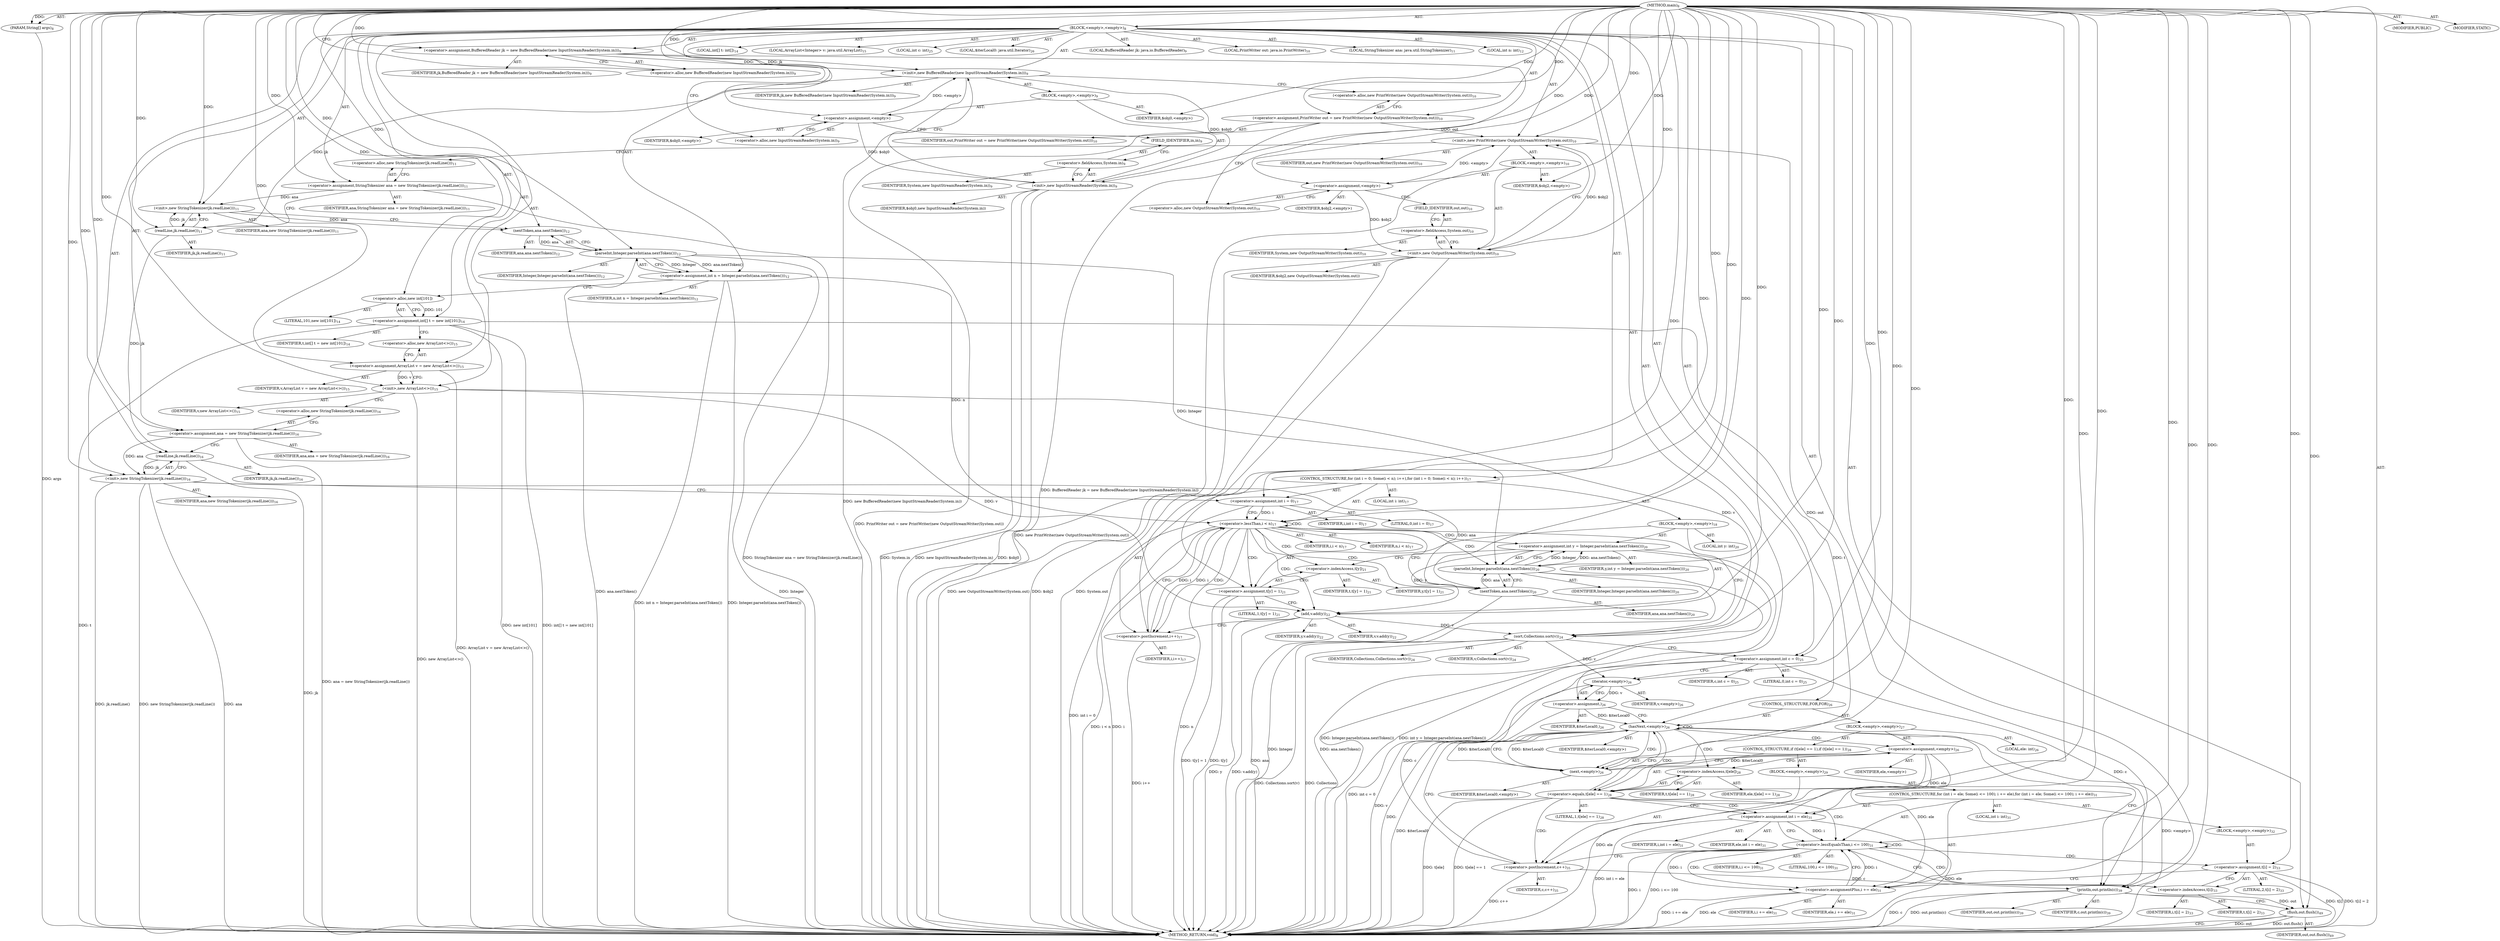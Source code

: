 digraph "main" {  
"26" [label = <(METHOD,main)<SUB>8</SUB>> ]
"27" [label = <(PARAM,String[] args)<SUB>8</SUB>> ]
"28" [label = <(BLOCK,&lt;empty&gt;,&lt;empty&gt;)<SUB>8</SUB>> ]
"4" [label = <(LOCAL,BufferedReader jk: java.io.BufferedReader)<SUB>9</SUB>> ]
"29" [label = <(&lt;operator&gt;.assignment,BufferedReader jk = new BufferedReader(new InputStreamReader(System.in)))<SUB>9</SUB>> ]
"30" [label = <(IDENTIFIER,jk,BufferedReader jk = new BufferedReader(new InputStreamReader(System.in)))<SUB>9</SUB>> ]
"31" [label = <(&lt;operator&gt;.alloc,new BufferedReader(new InputStreamReader(System.in)))<SUB>9</SUB>> ]
"32" [label = <(&lt;init&gt;,new BufferedReader(new InputStreamReader(System.in)))<SUB>9</SUB>> ]
"3" [label = <(IDENTIFIER,jk,new BufferedReader(new InputStreamReader(System.in)))<SUB>9</SUB>> ]
"33" [label = <(BLOCK,&lt;empty&gt;,&lt;empty&gt;)<SUB>9</SUB>> ]
"34" [label = <(&lt;operator&gt;.assignment,&lt;empty&gt;)> ]
"35" [label = <(IDENTIFIER,$obj0,&lt;empty&gt;)> ]
"36" [label = <(&lt;operator&gt;.alloc,new InputStreamReader(System.in))<SUB>9</SUB>> ]
"37" [label = <(&lt;init&gt;,new InputStreamReader(System.in))<SUB>9</SUB>> ]
"38" [label = <(IDENTIFIER,$obj0,new InputStreamReader(System.in))> ]
"39" [label = <(&lt;operator&gt;.fieldAccess,System.in)<SUB>9</SUB>> ]
"40" [label = <(IDENTIFIER,System,new InputStreamReader(System.in))<SUB>9</SUB>> ]
"41" [label = <(FIELD_IDENTIFIER,in,in)<SUB>9</SUB>> ]
"42" [label = <(IDENTIFIER,$obj0,&lt;empty&gt;)> ]
"6" [label = <(LOCAL,PrintWriter out: java.io.PrintWriter)<SUB>10</SUB>> ]
"43" [label = <(&lt;operator&gt;.assignment,PrintWriter out = new PrintWriter(new OutputStreamWriter(System.out)))<SUB>10</SUB>> ]
"44" [label = <(IDENTIFIER,out,PrintWriter out = new PrintWriter(new OutputStreamWriter(System.out)))<SUB>10</SUB>> ]
"45" [label = <(&lt;operator&gt;.alloc,new PrintWriter(new OutputStreamWriter(System.out)))<SUB>10</SUB>> ]
"46" [label = <(&lt;init&gt;,new PrintWriter(new OutputStreamWriter(System.out)))<SUB>10</SUB>> ]
"5" [label = <(IDENTIFIER,out,new PrintWriter(new OutputStreamWriter(System.out)))<SUB>10</SUB>> ]
"47" [label = <(BLOCK,&lt;empty&gt;,&lt;empty&gt;)<SUB>10</SUB>> ]
"48" [label = <(&lt;operator&gt;.assignment,&lt;empty&gt;)> ]
"49" [label = <(IDENTIFIER,$obj2,&lt;empty&gt;)> ]
"50" [label = <(&lt;operator&gt;.alloc,new OutputStreamWriter(System.out))<SUB>10</SUB>> ]
"51" [label = <(&lt;init&gt;,new OutputStreamWriter(System.out))<SUB>10</SUB>> ]
"52" [label = <(IDENTIFIER,$obj2,new OutputStreamWriter(System.out))> ]
"53" [label = <(&lt;operator&gt;.fieldAccess,System.out)<SUB>10</SUB>> ]
"54" [label = <(IDENTIFIER,System,new OutputStreamWriter(System.out))<SUB>10</SUB>> ]
"55" [label = <(FIELD_IDENTIFIER,out,out)<SUB>10</SUB>> ]
"56" [label = <(IDENTIFIER,$obj2,&lt;empty&gt;)> ]
"8" [label = <(LOCAL,StringTokenizer ana: java.util.StringTokenizer)<SUB>11</SUB>> ]
"57" [label = <(&lt;operator&gt;.assignment,StringTokenizer ana = new StringTokenizer(jk.readLine()))<SUB>11</SUB>> ]
"58" [label = <(IDENTIFIER,ana,StringTokenizer ana = new StringTokenizer(jk.readLine()))<SUB>11</SUB>> ]
"59" [label = <(&lt;operator&gt;.alloc,new StringTokenizer(jk.readLine()))<SUB>11</SUB>> ]
"60" [label = <(&lt;init&gt;,new StringTokenizer(jk.readLine()))<SUB>11</SUB>> ]
"7" [label = <(IDENTIFIER,ana,new StringTokenizer(jk.readLine()))<SUB>11</SUB>> ]
"61" [label = <(readLine,jk.readLine())<SUB>11</SUB>> ]
"62" [label = <(IDENTIFIER,jk,jk.readLine())<SUB>11</SUB>> ]
"63" [label = <(LOCAL,int n: int)<SUB>12</SUB>> ]
"64" [label = <(&lt;operator&gt;.assignment,int n = Integer.parseInt(ana.nextToken()))<SUB>12</SUB>> ]
"65" [label = <(IDENTIFIER,n,int n = Integer.parseInt(ana.nextToken()))<SUB>12</SUB>> ]
"66" [label = <(parseInt,Integer.parseInt(ana.nextToken()))<SUB>12</SUB>> ]
"67" [label = <(IDENTIFIER,Integer,Integer.parseInt(ana.nextToken()))<SUB>12</SUB>> ]
"68" [label = <(nextToken,ana.nextToken())<SUB>12</SUB>> ]
"69" [label = <(IDENTIFIER,ana,ana.nextToken())<SUB>12</SUB>> ]
"70" [label = <(LOCAL,int[] t: int[])<SUB>14</SUB>> ]
"71" [label = <(&lt;operator&gt;.assignment,int[] t = new int[101])<SUB>14</SUB>> ]
"72" [label = <(IDENTIFIER,t,int[] t = new int[101])<SUB>14</SUB>> ]
"73" [label = <(&lt;operator&gt;.alloc,new int[101])> ]
"74" [label = <(LITERAL,101,new int[101])<SUB>14</SUB>> ]
"10" [label = <(LOCAL,ArrayList&lt;Integer&gt; v: java.util.ArrayList)<SUB>15</SUB>> ]
"75" [label = <(&lt;operator&gt;.assignment,ArrayList v = new ArrayList&lt;&gt;())<SUB>15</SUB>> ]
"76" [label = <(IDENTIFIER,v,ArrayList v = new ArrayList&lt;&gt;())<SUB>15</SUB>> ]
"77" [label = <(&lt;operator&gt;.alloc,new ArrayList&lt;&gt;())<SUB>15</SUB>> ]
"78" [label = <(&lt;init&gt;,new ArrayList&lt;&gt;())<SUB>15</SUB>> ]
"9" [label = <(IDENTIFIER,v,new ArrayList&lt;&gt;())<SUB>15</SUB>> ]
"79" [label = <(&lt;operator&gt;.assignment,ana = new StringTokenizer(jk.readLine()))<SUB>16</SUB>> ]
"80" [label = <(IDENTIFIER,ana,ana = new StringTokenizer(jk.readLine()))<SUB>16</SUB>> ]
"81" [label = <(&lt;operator&gt;.alloc,new StringTokenizer(jk.readLine()))<SUB>16</SUB>> ]
"82" [label = <(&lt;init&gt;,new StringTokenizer(jk.readLine()))<SUB>16</SUB>> ]
"11" [label = <(IDENTIFIER,ana,new StringTokenizer(jk.readLine()))<SUB>16</SUB>> ]
"83" [label = <(readLine,jk.readLine())<SUB>16</SUB>> ]
"84" [label = <(IDENTIFIER,jk,jk.readLine())<SUB>16</SUB>> ]
"85" [label = <(CONTROL_STRUCTURE,for (int i = 0; Some(i &lt; n); i++),for (int i = 0; Some(i &lt; n); i++))<SUB>17</SUB>> ]
"86" [label = <(LOCAL,int i: int)<SUB>17</SUB>> ]
"87" [label = <(&lt;operator&gt;.assignment,int i = 0)<SUB>17</SUB>> ]
"88" [label = <(IDENTIFIER,i,int i = 0)<SUB>17</SUB>> ]
"89" [label = <(LITERAL,0,int i = 0)<SUB>17</SUB>> ]
"90" [label = <(&lt;operator&gt;.lessThan,i &lt; n)<SUB>17</SUB>> ]
"91" [label = <(IDENTIFIER,i,i &lt; n)<SUB>17</SUB>> ]
"92" [label = <(IDENTIFIER,n,i &lt; n)<SUB>17</SUB>> ]
"93" [label = <(&lt;operator&gt;.postIncrement,i++)<SUB>17</SUB>> ]
"94" [label = <(IDENTIFIER,i,i++)<SUB>17</SUB>> ]
"95" [label = <(BLOCK,&lt;empty&gt;,&lt;empty&gt;)<SUB>18</SUB>> ]
"96" [label = <(LOCAL,int y: int)<SUB>20</SUB>> ]
"97" [label = <(&lt;operator&gt;.assignment,int y = Integer.parseInt(ana.nextToken()))<SUB>20</SUB>> ]
"98" [label = <(IDENTIFIER,y,int y = Integer.parseInt(ana.nextToken()))<SUB>20</SUB>> ]
"99" [label = <(parseInt,Integer.parseInt(ana.nextToken()))<SUB>20</SUB>> ]
"100" [label = <(IDENTIFIER,Integer,Integer.parseInt(ana.nextToken()))<SUB>20</SUB>> ]
"101" [label = <(nextToken,ana.nextToken())<SUB>20</SUB>> ]
"102" [label = <(IDENTIFIER,ana,ana.nextToken())<SUB>20</SUB>> ]
"103" [label = <(&lt;operator&gt;.assignment,t[y] = 1)<SUB>21</SUB>> ]
"104" [label = <(&lt;operator&gt;.indexAccess,t[y])<SUB>21</SUB>> ]
"105" [label = <(IDENTIFIER,t,t[y] = 1)<SUB>21</SUB>> ]
"106" [label = <(IDENTIFIER,y,t[y] = 1)<SUB>21</SUB>> ]
"107" [label = <(LITERAL,1,t[y] = 1)<SUB>21</SUB>> ]
"108" [label = <(add,v.add(y))<SUB>22</SUB>> ]
"109" [label = <(IDENTIFIER,v,v.add(y))<SUB>22</SUB>> ]
"110" [label = <(IDENTIFIER,y,v.add(y))<SUB>22</SUB>> ]
"111" [label = <(sort,Collections.sort(v))<SUB>24</SUB>> ]
"112" [label = <(IDENTIFIER,Collections,Collections.sort(v))<SUB>24</SUB>> ]
"113" [label = <(IDENTIFIER,v,Collections.sort(v))<SUB>24</SUB>> ]
"114" [label = <(LOCAL,int c: int)<SUB>25</SUB>> ]
"115" [label = <(&lt;operator&gt;.assignment,int c = 0)<SUB>25</SUB>> ]
"116" [label = <(IDENTIFIER,c,int c = 0)<SUB>25</SUB>> ]
"117" [label = <(LITERAL,0,int c = 0)<SUB>25</SUB>> ]
"118" [label = <(LOCAL,$iterLocal0: java.util.Iterator)<SUB>26</SUB>> ]
"119" [label = <(&lt;operator&gt;.assignment,)<SUB>26</SUB>> ]
"120" [label = <(IDENTIFIER,$iterLocal0,)<SUB>26</SUB>> ]
"121" [label = <(iterator,&lt;empty&gt;)<SUB>26</SUB>> ]
"122" [label = <(IDENTIFIER,v,&lt;empty&gt;)<SUB>26</SUB>> ]
"123" [label = <(CONTROL_STRUCTURE,FOR,FOR)<SUB>26</SUB>> ]
"124" [label = <(hasNext,&lt;empty&gt;)<SUB>26</SUB>> ]
"125" [label = <(IDENTIFIER,$iterLocal0,&lt;empty&gt;)> ]
"126" [label = <(BLOCK,&lt;empty&gt;,&lt;empty&gt;)<SUB>27</SUB>> ]
"127" [label = <(LOCAL,ele: int)<SUB>26</SUB>> ]
"128" [label = <(&lt;operator&gt;.assignment,&lt;empty&gt;)<SUB>26</SUB>> ]
"129" [label = <(IDENTIFIER,ele,&lt;empty&gt;)> ]
"130" [label = <(next,&lt;empty&gt;)<SUB>26</SUB>> ]
"131" [label = <(IDENTIFIER,$iterLocal0,&lt;empty&gt;)> ]
"132" [label = <(CONTROL_STRUCTURE,if (t[ele] == 1),if (t[ele] == 1))<SUB>28</SUB>> ]
"133" [label = <(&lt;operator&gt;.equals,t[ele] == 1)<SUB>28</SUB>> ]
"134" [label = <(&lt;operator&gt;.indexAccess,t[ele])<SUB>28</SUB>> ]
"135" [label = <(IDENTIFIER,t,t[ele] == 1)<SUB>28</SUB>> ]
"136" [label = <(IDENTIFIER,ele,t[ele] == 1)<SUB>28</SUB>> ]
"137" [label = <(LITERAL,1,t[ele] == 1)<SUB>28</SUB>> ]
"138" [label = <(BLOCK,&lt;empty&gt;,&lt;empty&gt;)<SUB>29</SUB>> ]
"139" [label = <(CONTROL_STRUCTURE,for (int i = ele; Some(i &lt;= 100); i += ele),for (int i = ele; Some(i &lt;= 100); i += ele))<SUB>31</SUB>> ]
"140" [label = <(LOCAL,int i: int)<SUB>31</SUB>> ]
"141" [label = <(&lt;operator&gt;.assignment,int i = ele)<SUB>31</SUB>> ]
"142" [label = <(IDENTIFIER,i,int i = ele)<SUB>31</SUB>> ]
"143" [label = <(IDENTIFIER,ele,int i = ele)<SUB>31</SUB>> ]
"144" [label = <(&lt;operator&gt;.lessEqualsThan,i &lt;= 100)<SUB>31</SUB>> ]
"145" [label = <(IDENTIFIER,i,i &lt;= 100)<SUB>31</SUB>> ]
"146" [label = <(LITERAL,100,i &lt;= 100)<SUB>31</SUB>> ]
"147" [label = <(&lt;operator&gt;.assignmentPlus,i += ele)<SUB>31</SUB>> ]
"148" [label = <(IDENTIFIER,i,i += ele)<SUB>31</SUB>> ]
"149" [label = <(IDENTIFIER,ele,i += ele)<SUB>31</SUB>> ]
"150" [label = <(BLOCK,&lt;empty&gt;,&lt;empty&gt;)<SUB>32</SUB>> ]
"151" [label = <(&lt;operator&gt;.assignment,t[i] = 2)<SUB>33</SUB>> ]
"152" [label = <(&lt;operator&gt;.indexAccess,t[i])<SUB>33</SUB>> ]
"153" [label = <(IDENTIFIER,t,t[i] = 2)<SUB>33</SUB>> ]
"154" [label = <(IDENTIFIER,i,t[i] = 2)<SUB>33</SUB>> ]
"155" [label = <(LITERAL,2,t[i] = 2)<SUB>33</SUB>> ]
"156" [label = <(&lt;operator&gt;.postIncrement,c++)<SUB>35</SUB>> ]
"157" [label = <(IDENTIFIER,c,c++)<SUB>35</SUB>> ]
"158" [label = <(println,out.println(c))<SUB>39</SUB>> ]
"159" [label = <(IDENTIFIER,out,out.println(c))<SUB>39</SUB>> ]
"160" [label = <(IDENTIFIER,c,out.println(c))<SUB>39</SUB>> ]
"161" [label = <(flush,out.flush())<SUB>49</SUB>> ]
"162" [label = <(IDENTIFIER,out,out.flush())<SUB>49</SUB>> ]
"163" [label = <(MODIFIER,PUBLIC)> ]
"164" [label = <(MODIFIER,STATIC)> ]
"165" [label = <(METHOD_RETURN,void)<SUB>8</SUB>> ]
  "26" -> "27"  [ label = "AST: "] 
  "26" -> "28"  [ label = "AST: "] 
  "26" -> "163"  [ label = "AST: "] 
  "26" -> "164"  [ label = "AST: "] 
  "26" -> "165"  [ label = "AST: "] 
  "28" -> "4"  [ label = "AST: "] 
  "28" -> "29"  [ label = "AST: "] 
  "28" -> "32"  [ label = "AST: "] 
  "28" -> "6"  [ label = "AST: "] 
  "28" -> "43"  [ label = "AST: "] 
  "28" -> "46"  [ label = "AST: "] 
  "28" -> "8"  [ label = "AST: "] 
  "28" -> "57"  [ label = "AST: "] 
  "28" -> "60"  [ label = "AST: "] 
  "28" -> "63"  [ label = "AST: "] 
  "28" -> "64"  [ label = "AST: "] 
  "28" -> "70"  [ label = "AST: "] 
  "28" -> "71"  [ label = "AST: "] 
  "28" -> "10"  [ label = "AST: "] 
  "28" -> "75"  [ label = "AST: "] 
  "28" -> "78"  [ label = "AST: "] 
  "28" -> "79"  [ label = "AST: "] 
  "28" -> "82"  [ label = "AST: "] 
  "28" -> "85"  [ label = "AST: "] 
  "28" -> "111"  [ label = "AST: "] 
  "28" -> "114"  [ label = "AST: "] 
  "28" -> "115"  [ label = "AST: "] 
  "28" -> "118"  [ label = "AST: "] 
  "28" -> "119"  [ label = "AST: "] 
  "28" -> "123"  [ label = "AST: "] 
  "28" -> "158"  [ label = "AST: "] 
  "28" -> "161"  [ label = "AST: "] 
  "29" -> "30"  [ label = "AST: "] 
  "29" -> "31"  [ label = "AST: "] 
  "32" -> "3"  [ label = "AST: "] 
  "32" -> "33"  [ label = "AST: "] 
  "33" -> "34"  [ label = "AST: "] 
  "33" -> "37"  [ label = "AST: "] 
  "33" -> "42"  [ label = "AST: "] 
  "34" -> "35"  [ label = "AST: "] 
  "34" -> "36"  [ label = "AST: "] 
  "37" -> "38"  [ label = "AST: "] 
  "37" -> "39"  [ label = "AST: "] 
  "39" -> "40"  [ label = "AST: "] 
  "39" -> "41"  [ label = "AST: "] 
  "43" -> "44"  [ label = "AST: "] 
  "43" -> "45"  [ label = "AST: "] 
  "46" -> "5"  [ label = "AST: "] 
  "46" -> "47"  [ label = "AST: "] 
  "47" -> "48"  [ label = "AST: "] 
  "47" -> "51"  [ label = "AST: "] 
  "47" -> "56"  [ label = "AST: "] 
  "48" -> "49"  [ label = "AST: "] 
  "48" -> "50"  [ label = "AST: "] 
  "51" -> "52"  [ label = "AST: "] 
  "51" -> "53"  [ label = "AST: "] 
  "53" -> "54"  [ label = "AST: "] 
  "53" -> "55"  [ label = "AST: "] 
  "57" -> "58"  [ label = "AST: "] 
  "57" -> "59"  [ label = "AST: "] 
  "60" -> "7"  [ label = "AST: "] 
  "60" -> "61"  [ label = "AST: "] 
  "61" -> "62"  [ label = "AST: "] 
  "64" -> "65"  [ label = "AST: "] 
  "64" -> "66"  [ label = "AST: "] 
  "66" -> "67"  [ label = "AST: "] 
  "66" -> "68"  [ label = "AST: "] 
  "68" -> "69"  [ label = "AST: "] 
  "71" -> "72"  [ label = "AST: "] 
  "71" -> "73"  [ label = "AST: "] 
  "73" -> "74"  [ label = "AST: "] 
  "75" -> "76"  [ label = "AST: "] 
  "75" -> "77"  [ label = "AST: "] 
  "78" -> "9"  [ label = "AST: "] 
  "79" -> "80"  [ label = "AST: "] 
  "79" -> "81"  [ label = "AST: "] 
  "82" -> "11"  [ label = "AST: "] 
  "82" -> "83"  [ label = "AST: "] 
  "83" -> "84"  [ label = "AST: "] 
  "85" -> "86"  [ label = "AST: "] 
  "85" -> "87"  [ label = "AST: "] 
  "85" -> "90"  [ label = "AST: "] 
  "85" -> "93"  [ label = "AST: "] 
  "85" -> "95"  [ label = "AST: "] 
  "87" -> "88"  [ label = "AST: "] 
  "87" -> "89"  [ label = "AST: "] 
  "90" -> "91"  [ label = "AST: "] 
  "90" -> "92"  [ label = "AST: "] 
  "93" -> "94"  [ label = "AST: "] 
  "95" -> "96"  [ label = "AST: "] 
  "95" -> "97"  [ label = "AST: "] 
  "95" -> "103"  [ label = "AST: "] 
  "95" -> "108"  [ label = "AST: "] 
  "97" -> "98"  [ label = "AST: "] 
  "97" -> "99"  [ label = "AST: "] 
  "99" -> "100"  [ label = "AST: "] 
  "99" -> "101"  [ label = "AST: "] 
  "101" -> "102"  [ label = "AST: "] 
  "103" -> "104"  [ label = "AST: "] 
  "103" -> "107"  [ label = "AST: "] 
  "104" -> "105"  [ label = "AST: "] 
  "104" -> "106"  [ label = "AST: "] 
  "108" -> "109"  [ label = "AST: "] 
  "108" -> "110"  [ label = "AST: "] 
  "111" -> "112"  [ label = "AST: "] 
  "111" -> "113"  [ label = "AST: "] 
  "115" -> "116"  [ label = "AST: "] 
  "115" -> "117"  [ label = "AST: "] 
  "119" -> "120"  [ label = "AST: "] 
  "119" -> "121"  [ label = "AST: "] 
  "121" -> "122"  [ label = "AST: "] 
  "123" -> "124"  [ label = "AST: "] 
  "123" -> "126"  [ label = "AST: "] 
  "124" -> "125"  [ label = "AST: "] 
  "126" -> "127"  [ label = "AST: "] 
  "126" -> "128"  [ label = "AST: "] 
  "126" -> "132"  [ label = "AST: "] 
  "128" -> "129"  [ label = "AST: "] 
  "128" -> "130"  [ label = "AST: "] 
  "130" -> "131"  [ label = "AST: "] 
  "132" -> "133"  [ label = "AST: "] 
  "132" -> "138"  [ label = "AST: "] 
  "133" -> "134"  [ label = "AST: "] 
  "133" -> "137"  [ label = "AST: "] 
  "134" -> "135"  [ label = "AST: "] 
  "134" -> "136"  [ label = "AST: "] 
  "138" -> "139"  [ label = "AST: "] 
  "138" -> "156"  [ label = "AST: "] 
  "139" -> "140"  [ label = "AST: "] 
  "139" -> "141"  [ label = "AST: "] 
  "139" -> "144"  [ label = "AST: "] 
  "139" -> "147"  [ label = "AST: "] 
  "139" -> "150"  [ label = "AST: "] 
  "141" -> "142"  [ label = "AST: "] 
  "141" -> "143"  [ label = "AST: "] 
  "144" -> "145"  [ label = "AST: "] 
  "144" -> "146"  [ label = "AST: "] 
  "147" -> "148"  [ label = "AST: "] 
  "147" -> "149"  [ label = "AST: "] 
  "150" -> "151"  [ label = "AST: "] 
  "151" -> "152"  [ label = "AST: "] 
  "151" -> "155"  [ label = "AST: "] 
  "152" -> "153"  [ label = "AST: "] 
  "152" -> "154"  [ label = "AST: "] 
  "156" -> "157"  [ label = "AST: "] 
  "158" -> "159"  [ label = "AST: "] 
  "158" -> "160"  [ label = "AST: "] 
  "161" -> "162"  [ label = "AST: "] 
  "29" -> "36"  [ label = "CFG: "] 
  "32" -> "45"  [ label = "CFG: "] 
  "43" -> "50"  [ label = "CFG: "] 
  "46" -> "59"  [ label = "CFG: "] 
  "57" -> "61"  [ label = "CFG: "] 
  "60" -> "68"  [ label = "CFG: "] 
  "64" -> "73"  [ label = "CFG: "] 
  "71" -> "77"  [ label = "CFG: "] 
  "75" -> "78"  [ label = "CFG: "] 
  "78" -> "81"  [ label = "CFG: "] 
  "79" -> "83"  [ label = "CFG: "] 
  "82" -> "87"  [ label = "CFG: "] 
  "111" -> "115"  [ label = "CFG: "] 
  "115" -> "121"  [ label = "CFG: "] 
  "119" -> "124"  [ label = "CFG: "] 
  "158" -> "161"  [ label = "CFG: "] 
  "161" -> "165"  [ label = "CFG: "] 
  "31" -> "29"  [ label = "CFG: "] 
  "45" -> "43"  [ label = "CFG: "] 
  "59" -> "57"  [ label = "CFG: "] 
  "61" -> "60"  [ label = "CFG: "] 
  "66" -> "64"  [ label = "CFG: "] 
  "73" -> "71"  [ label = "CFG: "] 
  "77" -> "75"  [ label = "CFG: "] 
  "81" -> "79"  [ label = "CFG: "] 
  "83" -> "82"  [ label = "CFG: "] 
  "87" -> "90"  [ label = "CFG: "] 
  "90" -> "101"  [ label = "CFG: "] 
  "90" -> "111"  [ label = "CFG: "] 
  "93" -> "90"  [ label = "CFG: "] 
  "121" -> "119"  [ label = "CFG: "] 
  "124" -> "130"  [ label = "CFG: "] 
  "124" -> "158"  [ label = "CFG: "] 
  "34" -> "41"  [ label = "CFG: "] 
  "37" -> "32"  [ label = "CFG: "] 
  "48" -> "55"  [ label = "CFG: "] 
  "51" -> "46"  [ label = "CFG: "] 
  "68" -> "66"  [ label = "CFG: "] 
  "97" -> "104"  [ label = "CFG: "] 
  "103" -> "108"  [ label = "CFG: "] 
  "108" -> "93"  [ label = "CFG: "] 
  "128" -> "134"  [ label = "CFG: "] 
  "36" -> "34"  [ label = "CFG: "] 
  "39" -> "37"  [ label = "CFG: "] 
  "50" -> "48"  [ label = "CFG: "] 
  "53" -> "51"  [ label = "CFG: "] 
  "99" -> "97"  [ label = "CFG: "] 
  "104" -> "103"  [ label = "CFG: "] 
  "130" -> "128"  [ label = "CFG: "] 
  "133" -> "124"  [ label = "CFG: "] 
  "133" -> "141"  [ label = "CFG: "] 
  "41" -> "39"  [ label = "CFG: "] 
  "55" -> "53"  [ label = "CFG: "] 
  "101" -> "99"  [ label = "CFG: "] 
  "134" -> "133"  [ label = "CFG: "] 
  "156" -> "124"  [ label = "CFG: "] 
  "141" -> "144"  [ label = "CFG: "] 
  "144" -> "152"  [ label = "CFG: "] 
  "144" -> "156"  [ label = "CFG: "] 
  "147" -> "144"  [ label = "CFG: "] 
  "151" -> "147"  [ label = "CFG: "] 
  "152" -> "151"  [ label = "CFG: "] 
  "26" -> "31"  [ label = "CFG: "] 
  "27" -> "165"  [ label = "DDG: args"] 
  "29" -> "165"  [ label = "DDG: BufferedReader jk = new BufferedReader(new InputStreamReader(System.in))"] 
  "37" -> "165"  [ label = "DDG: $obj0"] 
  "37" -> "165"  [ label = "DDG: System.in"] 
  "37" -> "165"  [ label = "DDG: new InputStreamReader(System.in)"] 
  "32" -> "165"  [ label = "DDG: new BufferedReader(new InputStreamReader(System.in))"] 
  "43" -> "165"  [ label = "DDG: PrintWriter out = new PrintWriter(new OutputStreamWriter(System.out))"] 
  "51" -> "165"  [ label = "DDG: $obj2"] 
  "51" -> "165"  [ label = "DDG: System.out"] 
  "51" -> "165"  [ label = "DDG: new OutputStreamWriter(System.out)"] 
  "46" -> "165"  [ label = "DDG: new PrintWriter(new OutputStreamWriter(System.out))"] 
  "57" -> "165"  [ label = "DDG: StringTokenizer ana = new StringTokenizer(jk.readLine())"] 
  "66" -> "165"  [ label = "DDG: Integer"] 
  "66" -> "165"  [ label = "DDG: ana.nextToken()"] 
  "64" -> "165"  [ label = "DDG: Integer.parseInt(ana.nextToken())"] 
  "64" -> "165"  [ label = "DDG: int n = Integer.parseInt(ana.nextToken())"] 
  "71" -> "165"  [ label = "DDG: t"] 
  "71" -> "165"  [ label = "DDG: new int[101]"] 
  "71" -> "165"  [ label = "DDG: int[] t = new int[101]"] 
  "75" -> "165"  [ label = "DDG: ArrayList v = new ArrayList&lt;&gt;()"] 
  "78" -> "165"  [ label = "DDG: new ArrayList&lt;&gt;()"] 
  "79" -> "165"  [ label = "DDG: ana = new StringTokenizer(jk.readLine())"] 
  "82" -> "165"  [ label = "DDG: ana"] 
  "83" -> "165"  [ label = "DDG: jk"] 
  "82" -> "165"  [ label = "DDG: jk.readLine()"] 
  "82" -> "165"  [ label = "DDG: new StringTokenizer(jk.readLine())"] 
  "87" -> "165"  [ label = "DDG: int i = 0"] 
  "90" -> "165"  [ label = "DDG: i"] 
  "90" -> "165"  [ label = "DDG: n"] 
  "90" -> "165"  [ label = "DDG: i &lt; n"] 
  "111" -> "165"  [ label = "DDG: Collections.sort(v)"] 
  "115" -> "165"  [ label = "DDG: int c = 0"] 
  "121" -> "165"  [ label = "DDG: v"] 
  "119" -> "165"  [ label = "DDG: "] 
  "124" -> "165"  [ label = "DDG: $iterLocal0"] 
  "124" -> "165"  [ label = "DDG: &lt;empty&gt;"] 
  "158" -> "165"  [ label = "DDG: c"] 
  "158" -> "165"  [ label = "DDG: out.println(c)"] 
  "161" -> "165"  [ label = "DDG: out"] 
  "161" -> "165"  [ label = "DDG: out.flush()"] 
  "128" -> "165"  [ label = "DDG: ele"] 
  "133" -> "165"  [ label = "DDG: t[ele]"] 
  "133" -> "165"  [ label = "DDG: t[ele] == 1"] 
  "141" -> "165"  [ label = "DDG: ele"] 
  "141" -> "165"  [ label = "DDG: int i = ele"] 
  "144" -> "165"  [ label = "DDG: i"] 
  "144" -> "165"  [ label = "DDG: i &lt;= 100"] 
  "156" -> "165"  [ label = "DDG: c++"] 
  "151" -> "165"  [ label = "DDG: t[i]"] 
  "151" -> "165"  [ label = "DDG: t[i] = 2"] 
  "147" -> "165"  [ label = "DDG: ele"] 
  "147" -> "165"  [ label = "DDG: i += ele"] 
  "99" -> "165"  [ label = "DDG: Integer"] 
  "101" -> "165"  [ label = "DDG: ana"] 
  "99" -> "165"  [ label = "DDG: ana.nextToken()"] 
  "97" -> "165"  [ label = "DDG: Integer.parseInt(ana.nextToken())"] 
  "97" -> "165"  [ label = "DDG: int y = Integer.parseInt(ana.nextToken())"] 
  "103" -> "165"  [ label = "DDG: t[y]"] 
  "103" -> "165"  [ label = "DDG: t[y] = 1"] 
  "108" -> "165"  [ label = "DDG: y"] 
  "108" -> "165"  [ label = "DDG: v.add(y)"] 
  "93" -> "165"  [ label = "DDG: i++"] 
  "111" -> "165"  [ label = "DDG: Collections"] 
  "26" -> "27"  [ label = "DDG: "] 
  "26" -> "29"  [ label = "DDG: "] 
  "26" -> "43"  [ label = "DDG: "] 
  "26" -> "57"  [ label = "DDG: "] 
  "66" -> "64"  [ label = "DDG: Integer"] 
  "66" -> "64"  [ label = "DDG: ana.nextToken()"] 
  "73" -> "71"  [ label = "DDG: 101"] 
  "26" -> "75"  [ label = "DDG: "] 
  "26" -> "79"  [ label = "DDG: "] 
  "26" -> "115"  [ label = "DDG: "] 
  "121" -> "119"  [ label = "DDG: v"] 
  "29" -> "32"  [ label = "DDG: jk"] 
  "26" -> "32"  [ label = "DDG: "] 
  "34" -> "32"  [ label = "DDG: &lt;empty&gt;"] 
  "37" -> "32"  [ label = "DDG: $obj0"] 
  "43" -> "46"  [ label = "DDG: out"] 
  "26" -> "46"  [ label = "DDG: "] 
  "48" -> "46"  [ label = "DDG: &lt;empty&gt;"] 
  "51" -> "46"  [ label = "DDG: $obj2"] 
  "57" -> "60"  [ label = "DDG: ana"] 
  "26" -> "60"  [ label = "DDG: "] 
  "61" -> "60"  [ label = "DDG: jk"] 
  "75" -> "78"  [ label = "DDG: v"] 
  "26" -> "78"  [ label = "DDG: "] 
  "79" -> "82"  [ label = "DDG: ana"] 
  "26" -> "82"  [ label = "DDG: "] 
  "83" -> "82"  [ label = "DDG: jk"] 
  "26" -> "87"  [ label = "DDG: "] 
  "26" -> "111"  [ label = "DDG: "] 
  "78" -> "111"  [ label = "DDG: v"] 
  "108" -> "111"  [ label = "DDG: v"] 
  "46" -> "158"  [ label = "DDG: out"] 
  "26" -> "158"  [ label = "DDG: "] 
  "115" -> "158"  [ label = "DDG: c"] 
  "156" -> "158"  [ label = "DDG: c"] 
  "158" -> "161"  [ label = "DDG: out"] 
  "26" -> "161"  [ label = "DDG: "] 
  "26" -> "34"  [ label = "DDG: "] 
  "26" -> "42"  [ label = "DDG: "] 
  "26" -> "48"  [ label = "DDG: "] 
  "26" -> "56"  [ label = "DDG: "] 
  "32" -> "61"  [ label = "DDG: jk"] 
  "26" -> "61"  [ label = "DDG: "] 
  "26" -> "66"  [ label = "DDG: "] 
  "68" -> "66"  [ label = "DDG: ana"] 
  "26" -> "73"  [ label = "DDG: "] 
  "61" -> "83"  [ label = "DDG: jk"] 
  "26" -> "83"  [ label = "DDG: "] 
  "87" -> "90"  [ label = "DDG: i"] 
  "93" -> "90"  [ label = "DDG: i"] 
  "26" -> "90"  [ label = "DDG: "] 
  "64" -> "90"  [ label = "DDG: n"] 
  "90" -> "93"  [ label = "DDG: i"] 
  "26" -> "93"  [ label = "DDG: "] 
  "99" -> "97"  [ label = "DDG: Integer"] 
  "99" -> "97"  [ label = "DDG: ana.nextToken()"] 
  "26" -> "103"  [ label = "DDG: "] 
  "111" -> "121"  [ label = "DDG: v"] 
  "26" -> "121"  [ label = "DDG: "] 
  "119" -> "124"  [ label = "DDG: $iterLocal0"] 
  "130" -> "124"  [ label = "DDG: $iterLocal0"] 
  "26" -> "124"  [ label = "DDG: "] 
  "130" -> "128"  [ label = "DDG: $iterLocal0"] 
  "34" -> "37"  [ label = "DDG: $obj0"] 
  "26" -> "37"  [ label = "DDG: "] 
  "48" -> "51"  [ label = "DDG: $obj2"] 
  "26" -> "51"  [ label = "DDG: "] 
  "60" -> "68"  [ label = "DDG: ana"] 
  "26" -> "68"  [ label = "DDG: "] 
  "78" -> "108"  [ label = "DDG: v"] 
  "26" -> "108"  [ label = "DDG: "] 
  "97" -> "108"  [ label = "DDG: y"] 
  "66" -> "99"  [ label = "DDG: Integer"] 
  "26" -> "99"  [ label = "DDG: "] 
  "101" -> "99"  [ label = "DDG: ana"] 
  "124" -> "130"  [ label = "DDG: $iterLocal0"] 
  "26" -> "130"  [ label = "DDG: "] 
  "71" -> "133"  [ label = "DDG: t"] 
  "26" -> "133"  [ label = "DDG: "] 
  "82" -> "101"  [ label = "DDG: ana"] 
  "26" -> "101"  [ label = "DDG: "] 
  "128" -> "141"  [ label = "DDG: ele"] 
  "26" -> "141"  [ label = "DDG: "] 
  "26" -> "147"  [ label = "DDG: "] 
  "128" -> "147"  [ label = "DDG: ele"] 
  "115" -> "156"  [ label = "DDG: c"] 
  "26" -> "156"  [ label = "DDG: "] 
  "141" -> "144"  [ label = "DDG: i"] 
  "147" -> "144"  [ label = "DDG: i"] 
  "26" -> "144"  [ label = "DDG: "] 
  "144" -> "147"  [ label = "DDG: i"] 
  "26" -> "151"  [ label = "DDG: "] 
  "90" -> "99"  [ label = "CDG: "] 
  "90" -> "103"  [ label = "CDG: "] 
  "90" -> "104"  [ label = "CDG: "] 
  "90" -> "97"  [ label = "CDG: "] 
  "90" -> "93"  [ label = "CDG: "] 
  "90" -> "101"  [ label = "CDG: "] 
  "90" -> "108"  [ label = "CDG: "] 
  "90" -> "90"  [ label = "CDG: "] 
  "124" -> "128"  [ label = "CDG: "] 
  "124" -> "130"  [ label = "CDG: "] 
  "124" -> "134"  [ label = "CDG: "] 
  "124" -> "124"  [ label = "CDG: "] 
  "124" -> "133"  [ label = "CDG: "] 
  "133" -> "141"  [ label = "CDG: "] 
  "133" -> "144"  [ label = "CDG: "] 
  "133" -> "156"  [ label = "CDG: "] 
  "144" -> "152"  [ label = "CDG: "] 
  "144" -> "147"  [ label = "CDG: "] 
  "144" -> "151"  [ label = "CDG: "] 
  "144" -> "144"  [ label = "CDG: "] 
}
